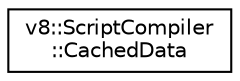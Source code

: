 digraph "Graphical Class Hierarchy"
{
  edge [fontname="Helvetica",fontsize="10",labelfontname="Helvetica",labelfontsize="10"];
  node [fontname="Helvetica",fontsize="10",shape=record];
  rankdir="LR";
  Node1 [label="v8::ScriptCompiler\l::CachedData",height=0.2,width=0.4,color="black", fillcolor="white", style="filled",URL="$structv8_1_1ScriptCompiler_1_1CachedData.html"];
}

